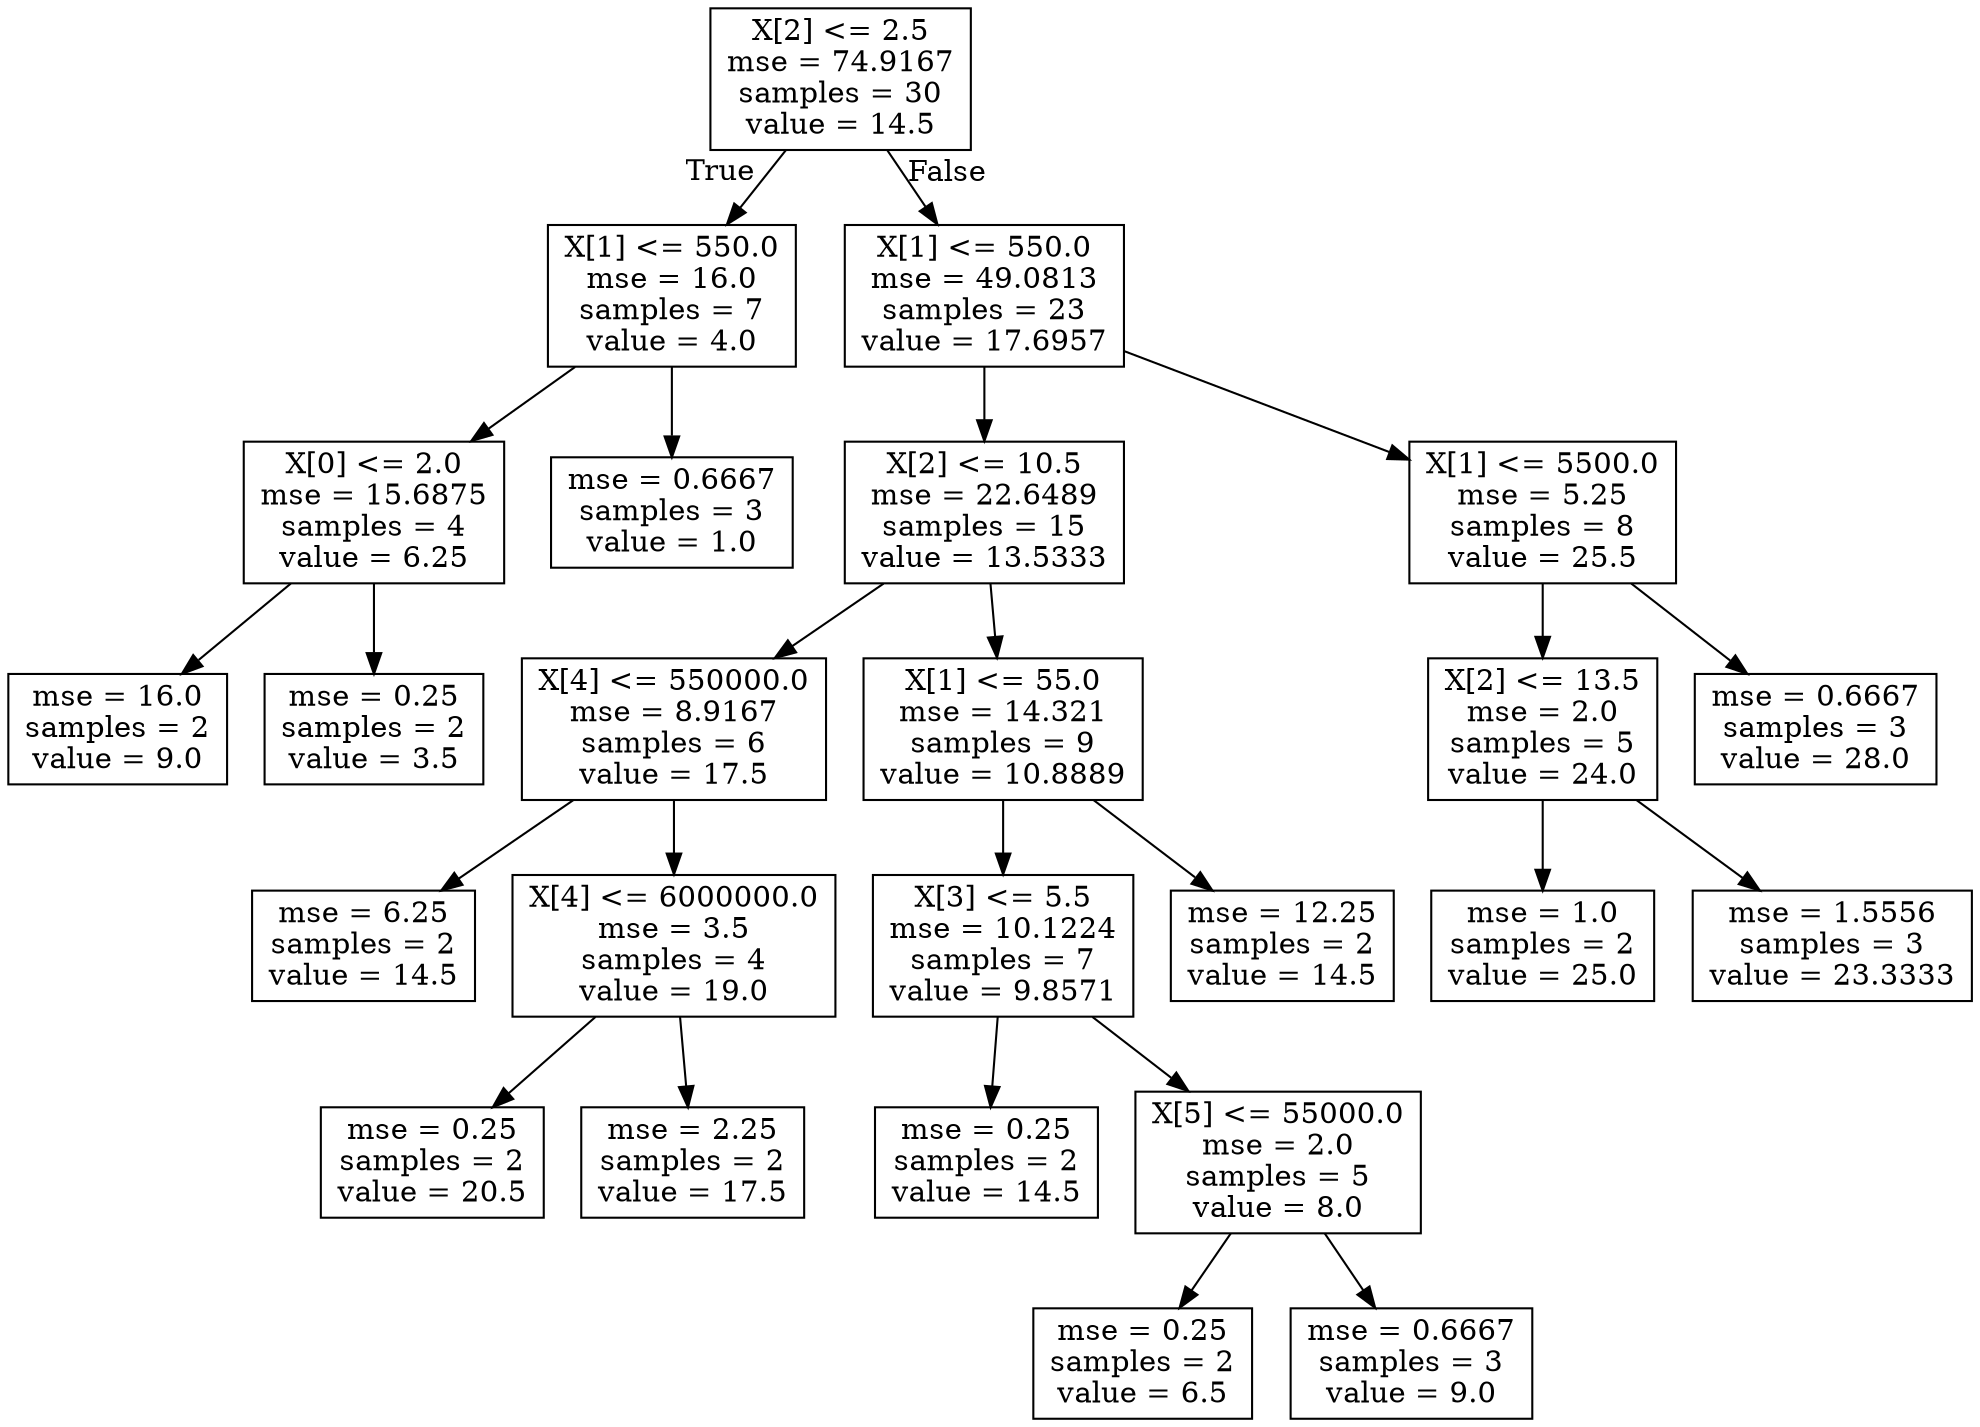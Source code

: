 digraph Tree {
node [shape=box] ;
0 [label="X[2] <= 2.5\nmse = 74.9167\nsamples = 30\nvalue = 14.5"] ;
1 [label="X[1] <= 550.0\nmse = 16.0\nsamples = 7\nvalue = 4.0"] ;
0 -> 1 [labeldistance=2.5, labelangle=45, headlabel="True"] ;
2 [label="X[0] <= 2.0\nmse = 15.6875\nsamples = 4\nvalue = 6.25"] ;
1 -> 2 ;
3 [label="mse = 16.0\nsamples = 2\nvalue = 9.0"] ;
2 -> 3 ;
4 [label="mse = 0.25\nsamples = 2\nvalue = 3.5"] ;
2 -> 4 ;
5 [label="mse = 0.6667\nsamples = 3\nvalue = 1.0"] ;
1 -> 5 ;
6 [label="X[1] <= 550.0\nmse = 49.0813\nsamples = 23\nvalue = 17.6957"] ;
0 -> 6 [labeldistance=2.5, labelangle=-45, headlabel="False"] ;
7 [label="X[2] <= 10.5\nmse = 22.6489\nsamples = 15\nvalue = 13.5333"] ;
6 -> 7 ;
8 [label="X[4] <= 550000.0\nmse = 8.9167\nsamples = 6\nvalue = 17.5"] ;
7 -> 8 ;
9 [label="mse = 6.25\nsamples = 2\nvalue = 14.5"] ;
8 -> 9 ;
10 [label="X[4] <= 6000000.0\nmse = 3.5\nsamples = 4\nvalue = 19.0"] ;
8 -> 10 ;
11 [label="mse = 0.25\nsamples = 2\nvalue = 20.5"] ;
10 -> 11 ;
12 [label="mse = 2.25\nsamples = 2\nvalue = 17.5"] ;
10 -> 12 ;
13 [label="X[1] <= 55.0\nmse = 14.321\nsamples = 9\nvalue = 10.8889"] ;
7 -> 13 ;
14 [label="X[3] <= 5.5\nmse = 10.1224\nsamples = 7\nvalue = 9.8571"] ;
13 -> 14 ;
15 [label="mse = 0.25\nsamples = 2\nvalue = 14.5"] ;
14 -> 15 ;
16 [label="X[5] <= 55000.0\nmse = 2.0\nsamples = 5\nvalue = 8.0"] ;
14 -> 16 ;
17 [label="mse = 0.25\nsamples = 2\nvalue = 6.5"] ;
16 -> 17 ;
18 [label="mse = 0.6667\nsamples = 3\nvalue = 9.0"] ;
16 -> 18 ;
19 [label="mse = 12.25\nsamples = 2\nvalue = 14.5"] ;
13 -> 19 ;
20 [label="X[1] <= 5500.0\nmse = 5.25\nsamples = 8\nvalue = 25.5"] ;
6 -> 20 ;
21 [label="X[2] <= 13.5\nmse = 2.0\nsamples = 5\nvalue = 24.0"] ;
20 -> 21 ;
22 [label="mse = 1.0\nsamples = 2\nvalue = 25.0"] ;
21 -> 22 ;
23 [label="mse = 1.5556\nsamples = 3\nvalue = 23.3333"] ;
21 -> 23 ;
24 [label="mse = 0.6667\nsamples = 3\nvalue = 28.0"] ;
20 -> 24 ;
}